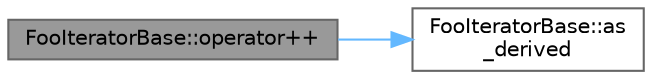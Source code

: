 digraph "FooIteratorBase::operator++"
{
 // LATEX_PDF_SIZE
  bgcolor="transparent";
  edge [fontname=Helvetica,fontsize=10,labelfontname=Helvetica,labelfontsize=10];
  node [fontname=Helvetica,fontsize=10,shape=box,height=0.2,width=0.4];
  rankdir="LR";
  Node1 [id="Node000001",label="FooIteratorBase::operator++",height=0.2,width=0.4,color="gray40", fillcolor="grey60", style="filled", fontcolor="black",tooltip=" "];
  Node1 -> Node2 [id="edge1_Node000001_Node000002",color="steelblue1",style="solid",tooltip=" "];
  Node2 [id="Node000002",label="FooIteratorBase::as\l_derived",height=0.2,width=0.4,color="grey40", fillcolor="white", style="filled",URL="$class_foo_iterator_base.html#a6944ce80075bbaf4cf7dd9ea8ed97918",tooltip=" "];
}
